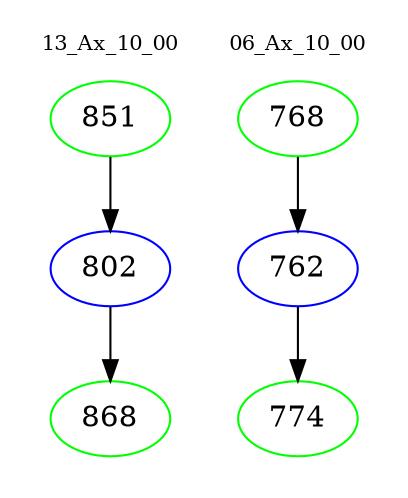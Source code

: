 digraph{
subgraph cluster_0 {
color = white
label = "13_Ax_10_00";
fontsize=10;
T0_851 [label="851", color="green"]
T0_851 -> T0_802 [color="black"]
T0_802 [label="802", color="blue"]
T0_802 -> T0_868 [color="black"]
T0_868 [label="868", color="green"]
}
subgraph cluster_1 {
color = white
label = "06_Ax_10_00";
fontsize=10;
T1_768 [label="768", color="green"]
T1_768 -> T1_762 [color="black"]
T1_762 [label="762", color="blue"]
T1_762 -> T1_774 [color="black"]
T1_774 [label="774", color="green"]
}
}
